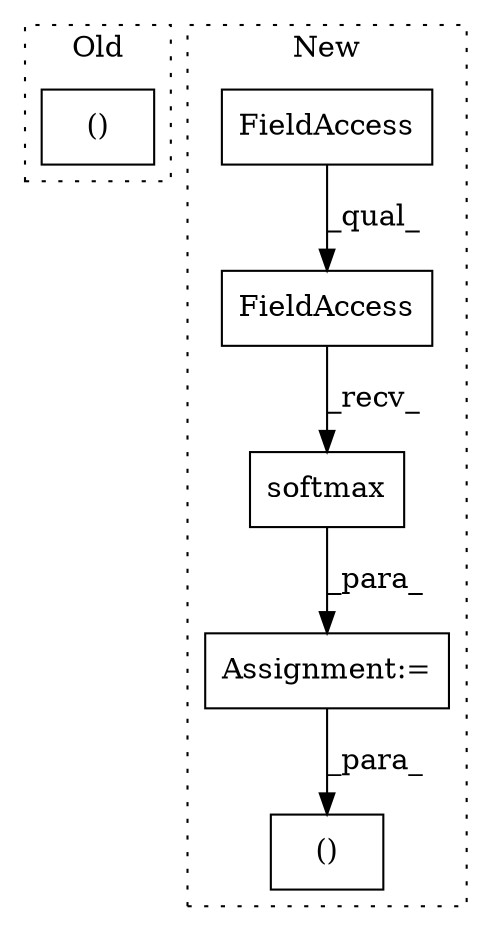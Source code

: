 digraph G {
subgraph cluster0 {
1 [label="()" a="106" s="6046" l="29" shape="box"];
label = "Old";
style="dotted";
}
subgraph cluster1 {
2 [label="softmax" a="32" s="5855,5924" l="8,1" shape="box"];
3 [label="Assignment:=" a="7" s="5833" l="1" shape="box"];
4 [label="FieldAccess" a="22" s="5835" l="19" shape="box"];
5 [label="FieldAccess" a="22" s="5835" l="8" shape="box"];
6 [label="()" a="106" s="5967" l="65" shape="box"];
label = "New";
style="dotted";
}
2 -> 3 [label="_para_"];
3 -> 6 [label="_para_"];
4 -> 2 [label="_recv_"];
5 -> 4 [label="_qual_"];
}